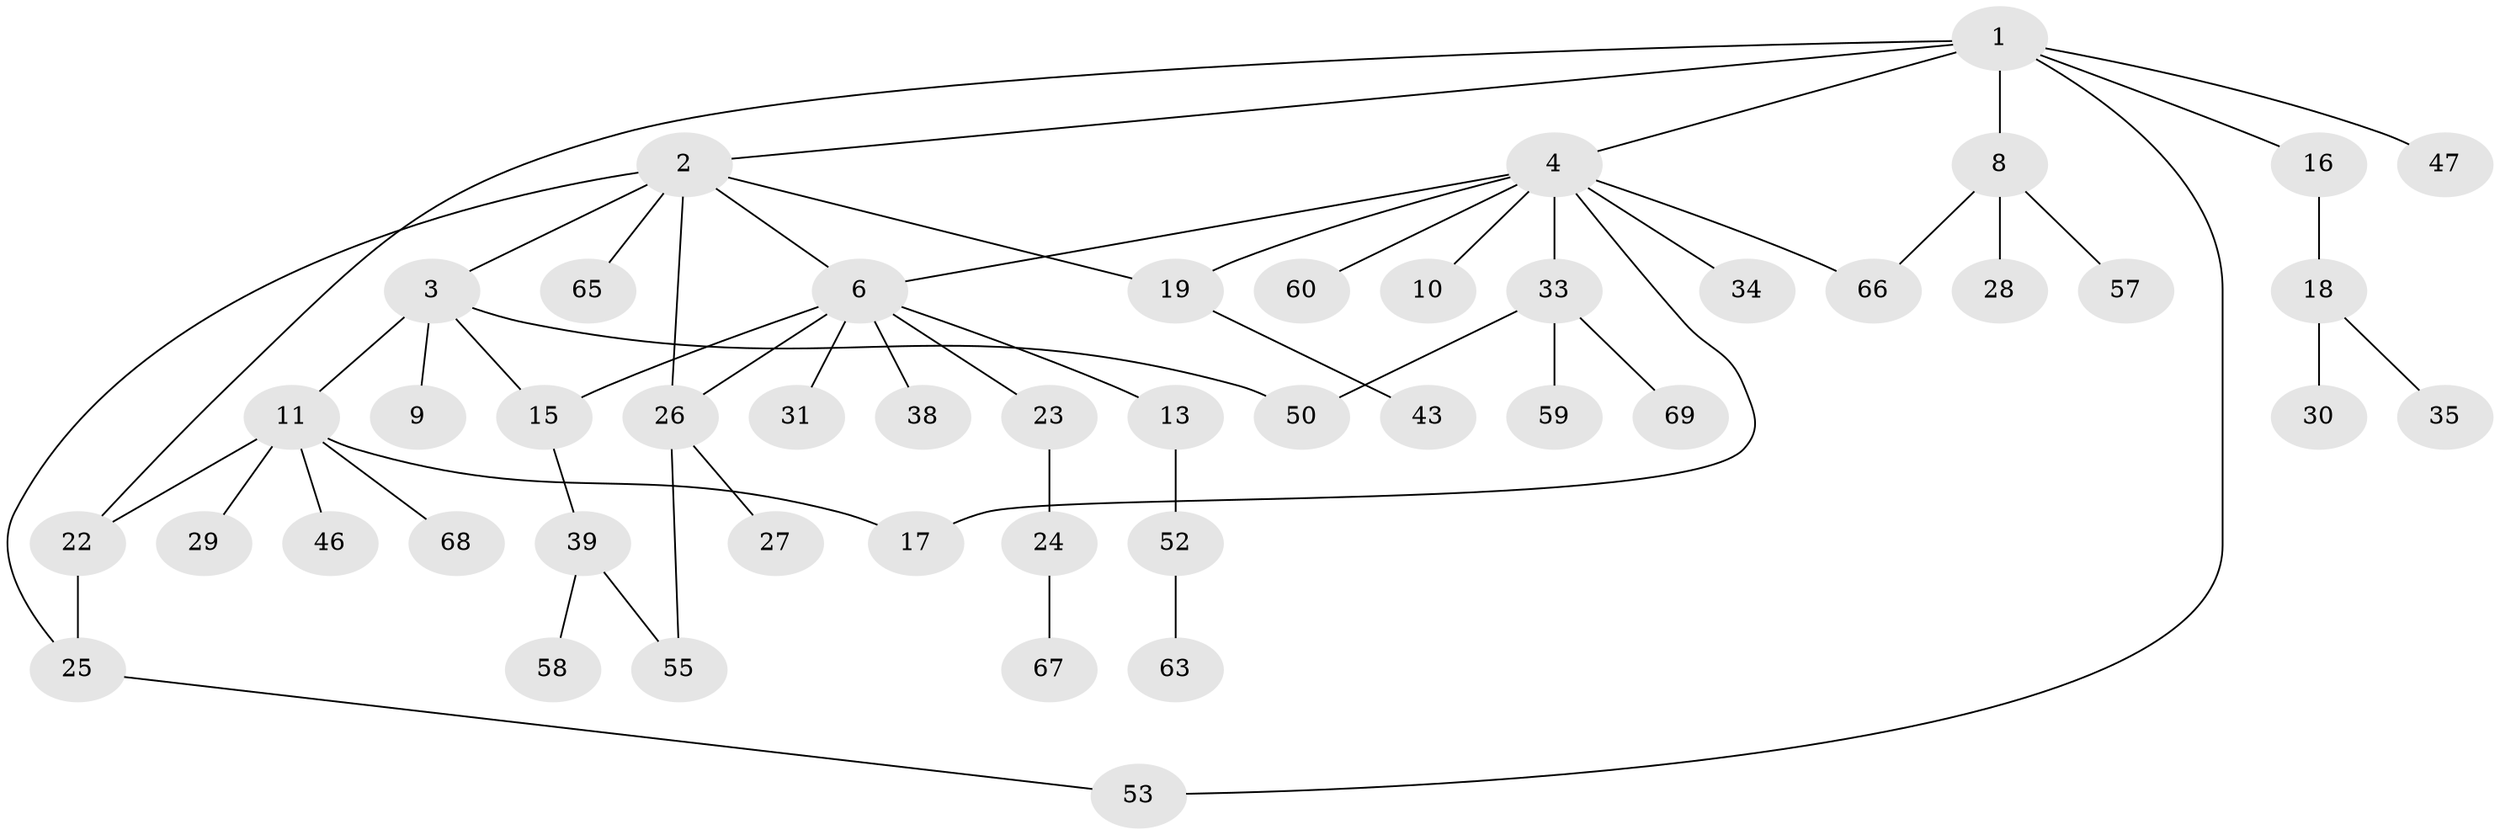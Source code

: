 // Generated by graph-tools (version 1.1) at 2025/51/02/27/25 19:51:36]
// undirected, 47 vertices, 57 edges
graph export_dot {
graph [start="1"]
  node [color=gray90,style=filled];
  1 [super="+64"];
  2 [super="+44"];
  3 [super="+32"];
  4 [super="+5"];
  6 [super="+7"];
  8 [super="+12"];
  9;
  10;
  11 [super="+14"];
  13 [super="+51"];
  15 [super="+49"];
  16;
  17 [super="+37"];
  18 [super="+20"];
  19 [super="+21"];
  22 [super="+61"];
  23;
  24 [super="+42"];
  25 [super="+41"];
  26 [super="+40"];
  27 [super="+36"];
  28;
  29;
  30;
  31;
  33 [super="+48"];
  34;
  35 [super="+54"];
  38;
  39 [super="+45"];
  43;
  46;
  47;
  50;
  52 [super="+62"];
  53 [super="+56"];
  55;
  57;
  58;
  59;
  60;
  63;
  65;
  66;
  67;
  68;
  69;
  1 -- 2;
  1 -- 4;
  1 -- 8;
  1 -- 16;
  1 -- 47;
  1 -- 53;
  1 -- 22;
  2 -- 3;
  2 -- 26;
  2 -- 65;
  2 -- 19;
  2 -- 6;
  2 -- 25;
  3 -- 9;
  3 -- 11 [weight=2];
  3 -- 15;
  3 -- 50;
  4 -- 10;
  4 -- 17;
  4 -- 19;
  4 -- 33;
  4 -- 60;
  4 -- 66;
  4 -- 34;
  4 -- 6;
  6 -- 13;
  6 -- 23;
  6 -- 38;
  6 -- 26;
  6 -- 31;
  6 -- 15;
  8 -- 57;
  8 -- 66;
  8 -- 28;
  11 -- 22;
  11 -- 29;
  11 -- 46;
  11 -- 68;
  11 -- 17;
  13 -- 52;
  15 -- 39;
  16 -- 18;
  18 -- 35;
  18 -- 30;
  19 -- 43;
  22 -- 25;
  23 -- 24;
  24 -- 67;
  25 -- 53;
  26 -- 27;
  26 -- 55;
  33 -- 50;
  33 -- 59;
  33 -- 69;
  39 -- 55;
  39 -- 58;
  52 -- 63;
}
